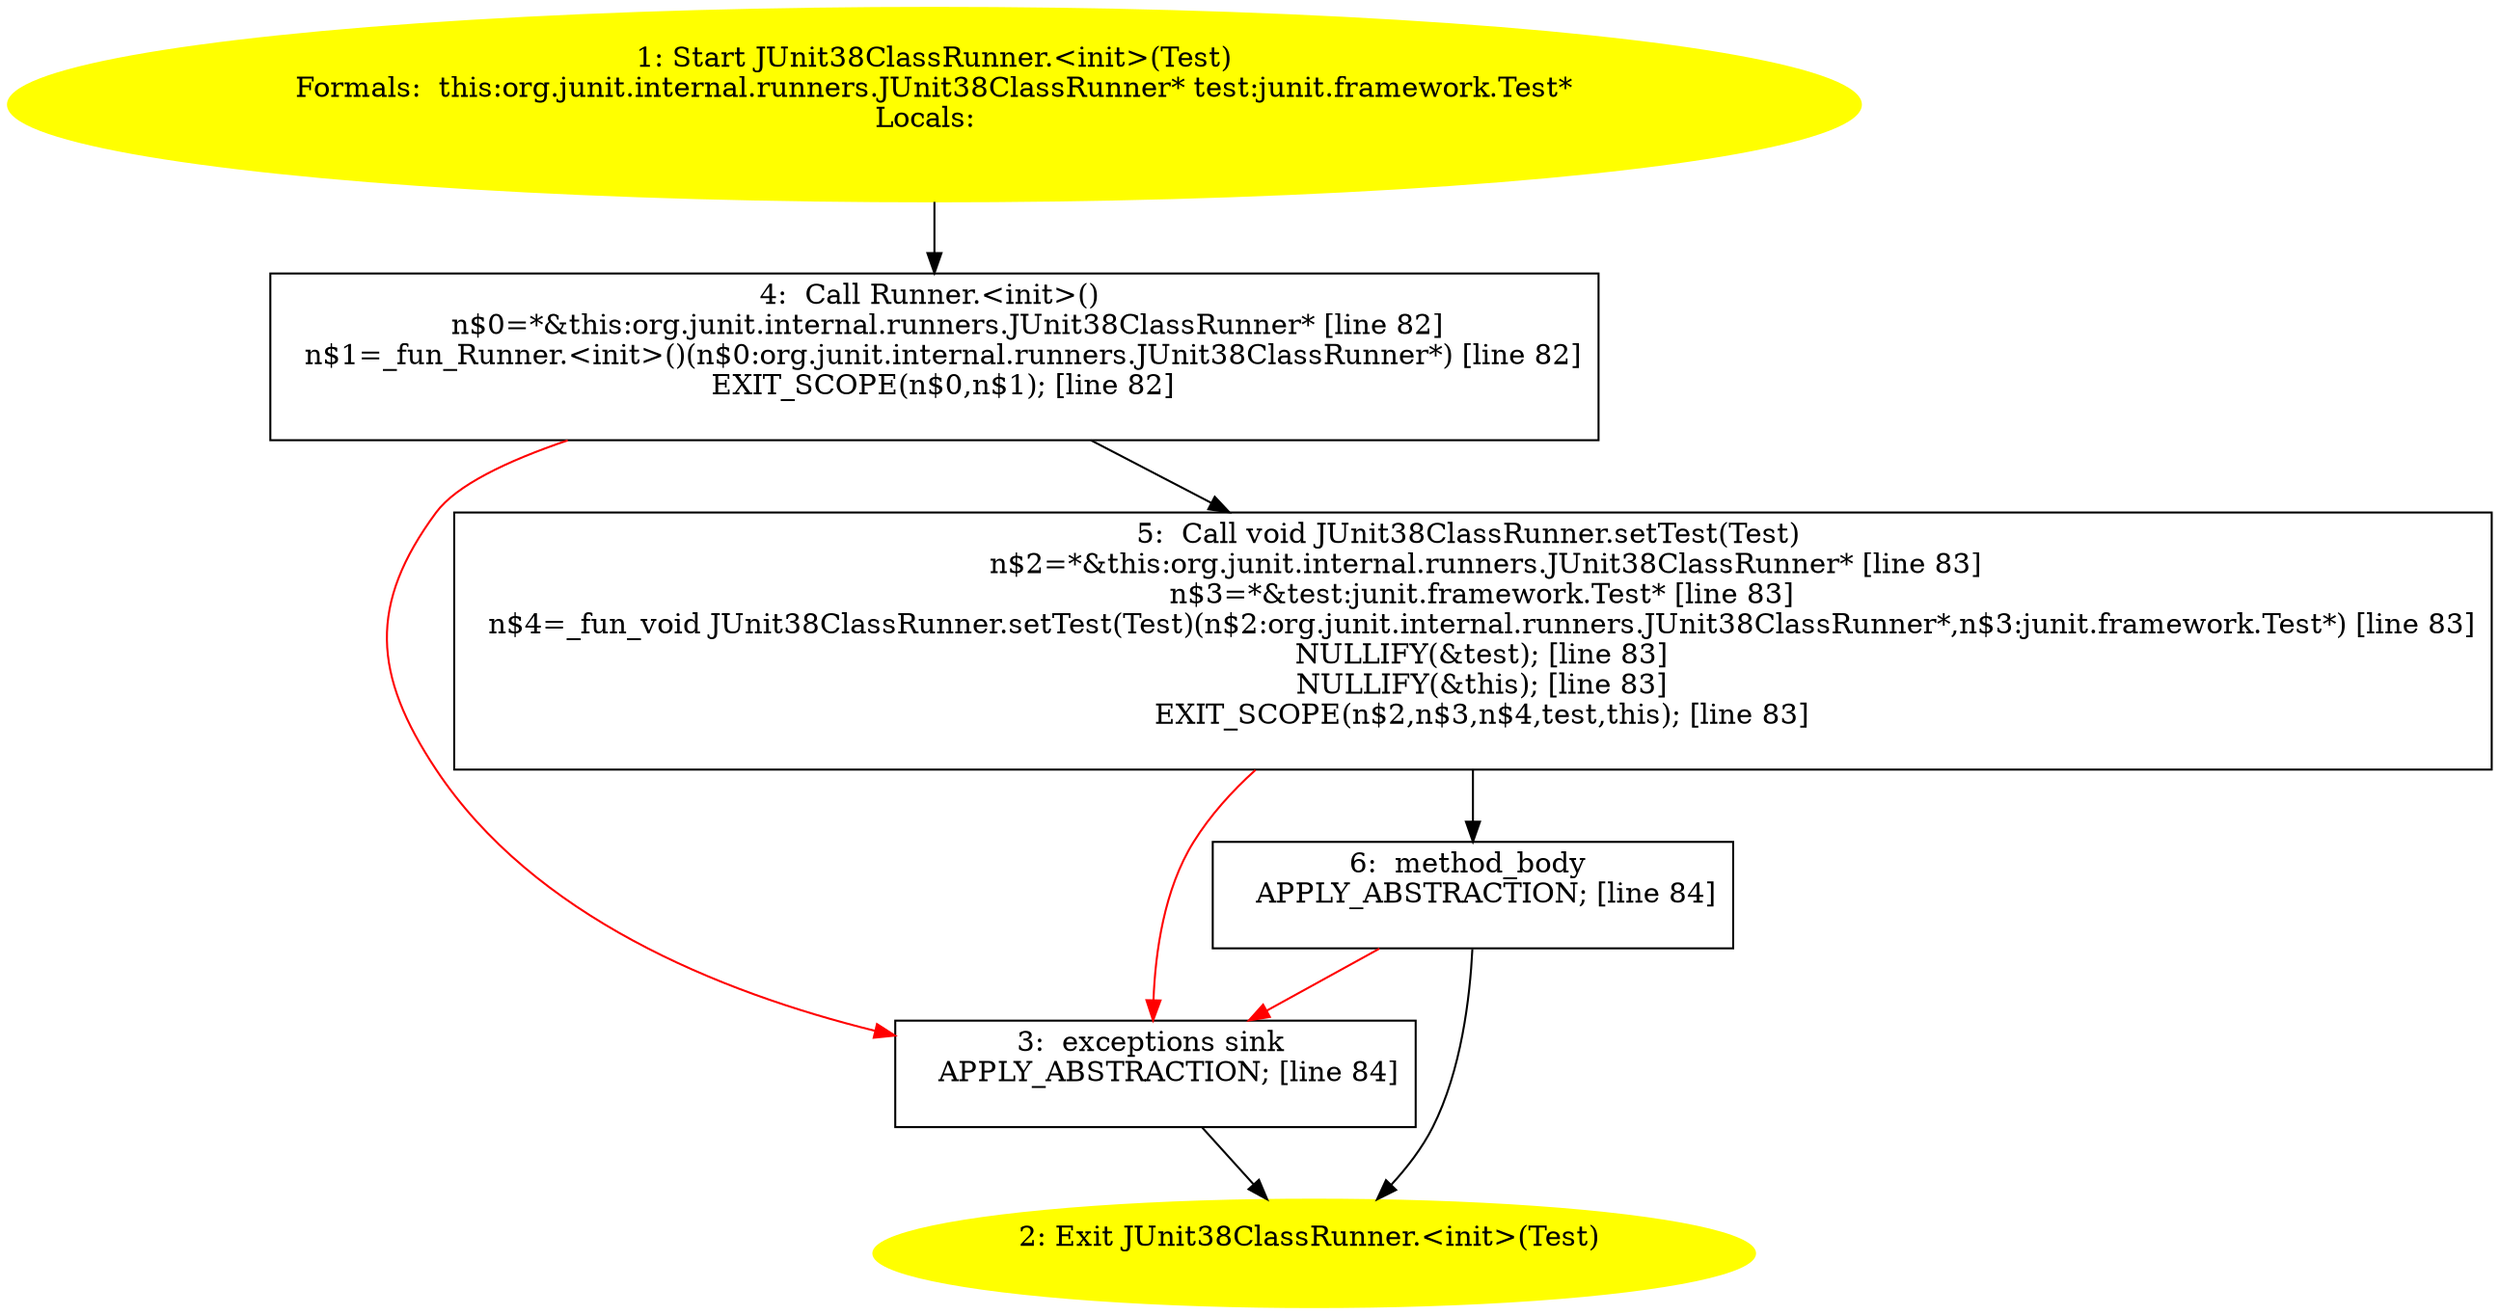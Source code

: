 /* @generated */
digraph cfg {
"org.junit.internal.runners.JUnit38ClassRunner.<init>(junit.framework.Test).f5a2d3889b7a8062fc7ca4e7e916b063_1" [label="1: Start JUnit38ClassRunner.<init>(Test)\nFormals:  this:org.junit.internal.runners.JUnit38ClassRunner* test:junit.framework.Test*\nLocals:  \n  " color=yellow style=filled]
	

	 "org.junit.internal.runners.JUnit38ClassRunner.<init>(junit.framework.Test).f5a2d3889b7a8062fc7ca4e7e916b063_1" -> "org.junit.internal.runners.JUnit38ClassRunner.<init>(junit.framework.Test).f5a2d3889b7a8062fc7ca4e7e916b063_4" ;
"org.junit.internal.runners.JUnit38ClassRunner.<init>(junit.framework.Test).f5a2d3889b7a8062fc7ca4e7e916b063_2" [label="2: Exit JUnit38ClassRunner.<init>(Test) \n  " color=yellow style=filled]
	

"org.junit.internal.runners.JUnit38ClassRunner.<init>(junit.framework.Test).f5a2d3889b7a8062fc7ca4e7e916b063_3" [label="3:  exceptions sink \n   APPLY_ABSTRACTION; [line 84]\n " shape="box"]
	

	 "org.junit.internal.runners.JUnit38ClassRunner.<init>(junit.framework.Test).f5a2d3889b7a8062fc7ca4e7e916b063_3" -> "org.junit.internal.runners.JUnit38ClassRunner.<init>(junit.framework.Test).f5a2d3889b7a8062fc7ca4e7e916b063_2" ;
"org.junit.internal.runners.JUnit38ClassRunner.<init>(junit.framework.Test).f5a2d3889b7a8062fc7ca4e7e916b063_4" [label="4:  Call Runner.<init>() \n   n$0=*&this:org.junit.internal.runners.JUnit38ClassRunner* [line 82]\n  n$1=_fun_Runner.<init>()(n$0:org.junit.internal.runners.JUnit38ClassRunner*) [line 82]\n  EXIT_SCOPE(n$0,n$1); [line 82]\n " shape="box"]
	

	 "org.junit.internal.runners.JUnit38ClassRunner.<init>(junit.framework.Test).f5a2d3889b7a8062fc7ca4e7e916b063_4" -> "org.junit.internal.runners.JUnit38ClassRunner.<init>(junit.framework.Test).f5a2d3889b7a8062fc7ca4e7e916b063_5" ;
	 "org.junit.internal.runners.JUnit38ClassRunner.<init>(junit.framework.Test).f5a2d3889b7a8062fc7ca4e7e916b063_4" -> "org.junit.internal.runners.JUnit38ClassRunner.<init>(junit.framework.Test).f5a2d3889b7a8062fc7ca4e7e916b063_3" [color="red" ];
"org.junit.internal.runners.JUnit38ClassRunner.<init>(junit.framework.Test).f5a2d3889b7a8062fc7ca4e7e916b063_5" [label="5:  Call void JUnit38ClassRunner.setTest(Test) \n   n$2=*&this:org.junit.internal.runners.JUnit38ClassRunner* [line 83]\n  n$3=*&test:junit.framework.Test* [line 83]\n  n$4=_fun_void JUnit38ClassRunner.setTest(Test)(n$2:org.junit.internal.runners.JUnit38ClassRunner*,n$3:junit.framework.Test*) [line 83]\n  NULLIFY(&test); [line 83]\n  NULLIFY(&this); [line 83]\n  EXIT_SCOPE(n$2,n$3,n$4,test,this); [line 83]\n " shape="box"]
	

	 "org.junit.internal.runners.JUnit38ClassRunner.<init>(junit.framework.Test).f5a2d3889b7a8062fc7ca4e7e916b063_5" -> "org.junit.internal.runners.JUnit38ClassRunner.<init>(junit.framework.Test).f5a2d3889b7a8062fc7ca4e7e916b063_6" ;
	 "org.junit.internal.runners.JUnit38ClassRunner.<init>(junit.framework.Test).f5a2d3889b7a8062fc7ca4e7e916b063_5" -> "org.junit.internal.runners.JUnit38ClassRunner.<init>(junit.framework.Test).f5a2d3889b7a8062fc7ca4e7e916b063_3" [color="red" ];
"org.junit.internal.runners.JUnit38ClassRunner.<init>(junit.framework.Test).f5a2d3889b7a8062fc7ca4e7e916b063_6" [label="6:  method_body \n   APPLY_ABSTRACTION; [line 84]\n " shape="box"]
	

	 "org.junit.internal.runners.JUnit38ClassRunner.<init>(junit.framework.Test).f5a2d3889b7a8062fc7ca4e7e916b063_6" -> "org.junit.internal.runners.JUnit38ClassRunner.<init>(junit.framework.Test).f5a2d3889b7a8062fc7ca4e7e916b063_2" ;
	 "org.junit.internal.runners.JUnit38ClassRunner.<init>(junit.framework.Test).f5a2d3889b7a8062fc7ca4e7e916b063_6" -> "org.junit.internal.runners.JUnit38ClassRunner.<init>(junit.framework.Test).f5a2d3889b7a8062fc7ca4e7e916b063_3" [color="red" ];
}
